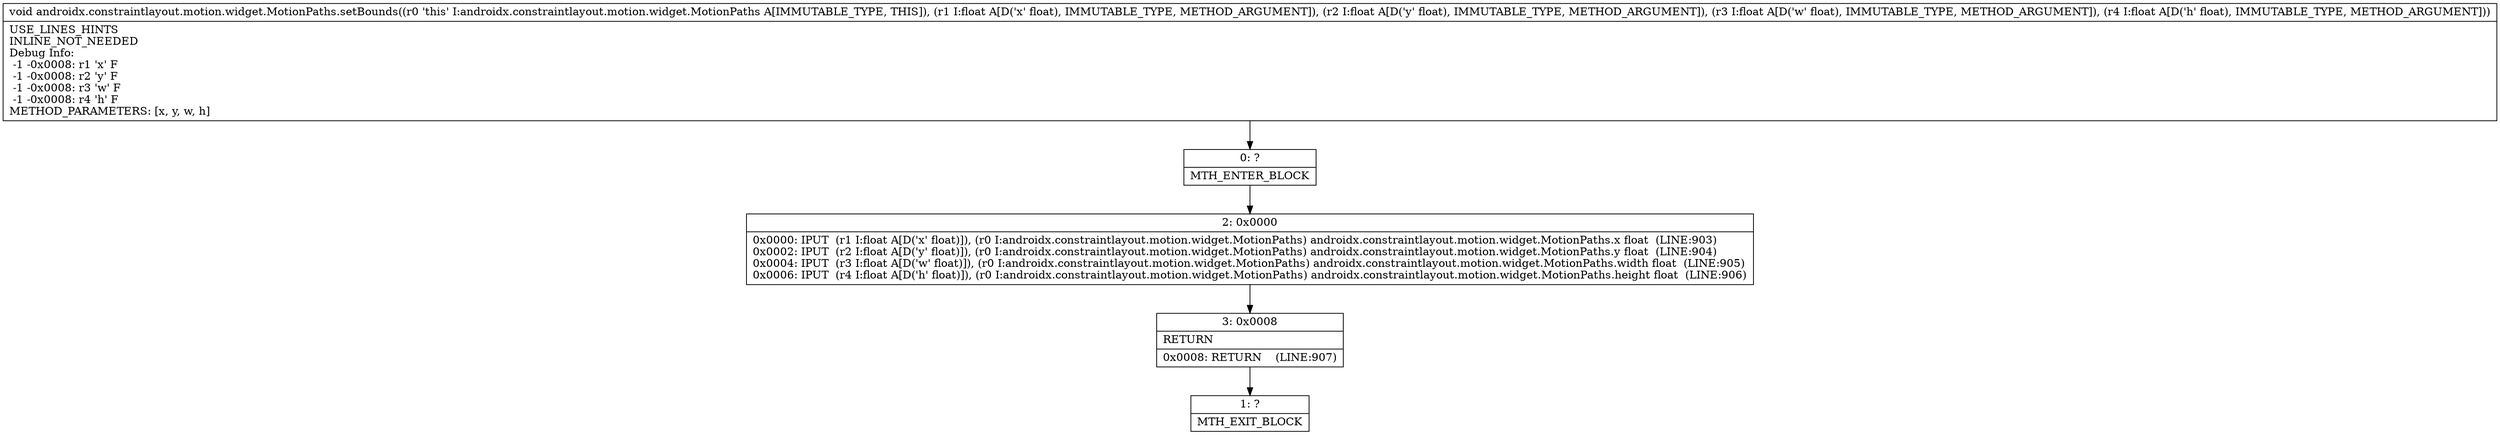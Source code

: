 digraph "CFG forandroidx.constraintlayout.motion.widget.MotionPaths.setBounds(FFFF)V" {
Node_0 [shape=record,label="{0\:\ ?|MTH_ENTER_BLOCK\l}"];
Node_2 [shape=record,label="{2\:\ 0x0000|0x0000: IPUT  (r1 I:float A[D('x' float)]), (r0 I:androidx.constraintlayout.motion.widget.MotionPaths) androidx.constraintlayout.motion.widget.MotionPaths.x float  (LINE:903)\l0x0002: IPUT  (r2 I:float A[D('y' float)]), (r0 I:androidx.constraintlayout.motion.widget.MotionPaths) androidx.constraintlayout.motion.widget.MotionPaths.y float  (LINE:904)\l0x0004: IPUT  (r3 I:float A[D('w' float)]), (r0 I:androidx.constraintlayout.motion.widget.MotionPaths) androidx.constraintlayout.motion.widget.MotionPaths.width float  (LINE:905)\l0x0006: IPUT  (r4 I:float A[D('h' float)]), (r0 I:androidx.constraintlayout.motion.widget.MotionPaths) androidx.constraintlayout.motion.widget.MotionPaths.height float  (LINE:906)\l}"];
Node_3 [shape=record,label="{3\:\ 0x0008|RETURN\l|0x0008: RETURN    (LINE:907)\l}"];
Node_1 [shape=record,label="{1\:\ ?|MTH_EXIT_BLOCK\l}"];
MethodNode[shape=record,label="{void androidx.constraintlayout.motion.widget.MotionPaths.setBounds((r0 'this' I:androidx.constraintlayout.motion.widget.MotionPaths A[IMMUTABLE_TYPE, THIS]), (r1 I:float A[D('x' float), IMMUTABLE_TYPE, METHOD_ARGUMENT]), (r2 I:float A[D('y' float), IMMUTABLE_TYPE, METHOD_ARGUMENT]), (r3 I:float A[D('w' float), IMMUTABLE_TYPE, METHOD_ARGUMENT]), (r4 I:float A[D('h' float), IMMUTABLE_TYPE, METHOD_ARGUMENT]))  | USE_LINES_HINTS\lINLINE_NOT_NEEDED\lDebug Info:\l  \-1 \-0x0008: r1 'x' F\l  \-1 \-0x0008: r2 'y' F\l  \-1 \-0x0008: r3 'w' F\l  \-1 \-0x0008: r4 'h' F\lMETHOD_PARAMETERS: [x, y, w, h]\l}"];
MethodNode -> Node_0;Node_0 -> Node_2;
Node_2 -> Node_3;
Node_3 -> Node_1;
}

